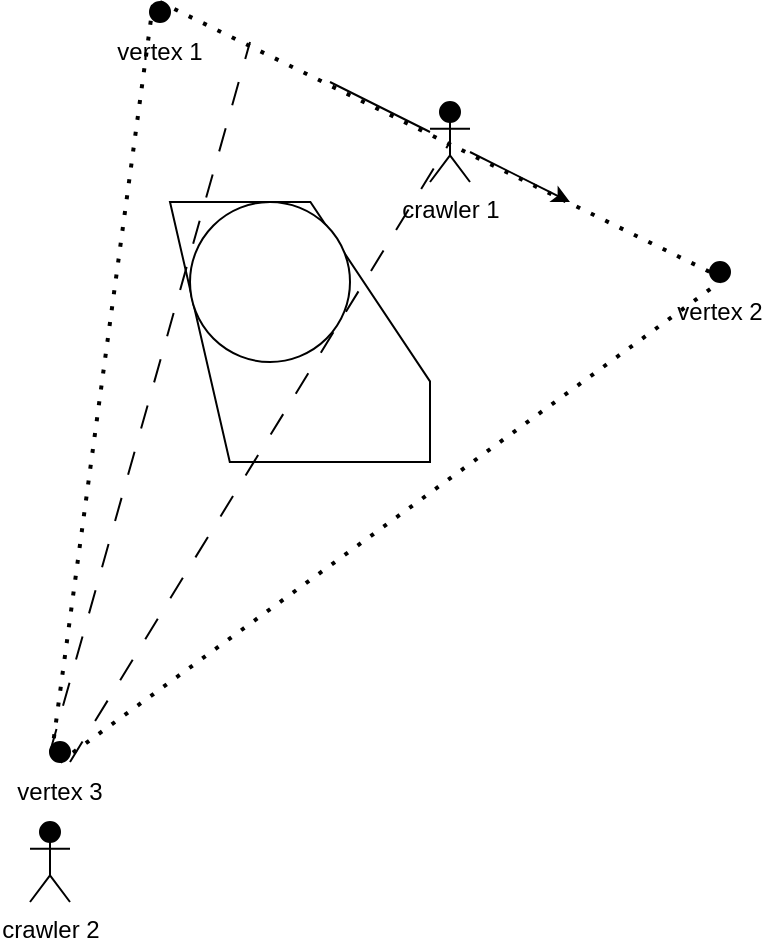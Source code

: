 <mxfile>
    <diagram id="OeKHbXyreF80L7cJFZtJ" name="Page-1">
        <mxGraphModel dx="641" dy="971" grid="1" gridSize="10" guides="1" tooltips="1" connect="1" arrows="1" fold="1" page="1" pageScale="1" pageWidth="850" pageHeight="1100" math="0" shadow="0">
            <root>
                <mxCell id="0"/>
                <mxCell id="1" parent="0"/>
                <mxCell id="10" value="" style="verticalLabelPosition=bottom;verticalAlign=top;html=1;shape=mxgraph.basic.polygon;polyCoords=[[0.25,0],[0.54,0],[1,0.69],[1,0.75],[1,1],[0.23,1],[0,0],[0,0]];polyline=0;" vertex="1" parent="1">
                    <mxGeometry x="220" y="210" width="130" height="130" as="geometry"/>
                </mxCell>
                <mxCell id="11" value="" style="ellipse;whiteSpace=wrap;html=1;aspect=fixed;" vertex="1" parent="1">
                    <mxGeometry x="230" y="210" width="80" height="80" as="geometry"/>
                </mxCell>
                <mxCell id="12" value="" style="ellipse;fillColor=#000000;" vertex="1" parent="1">
                    <mxGeometry x="210" y="110" width="10" height="10" as="geometry"/>
                </mxCell>
                <mxCell id="13" value="" style="ellipse;fillColor=#000000;" vertex="1" parent="1">
                    <mxGeometry x="490" y="240" width="10" height="10" as="geometry"/>
                </mxCell>
                <mxCell id="14" value="" style="ellipse;fillColor=#000000;" vertex="1" parent="1">
                    <mxGeometry x="160" y="480" width="10" height="10" as="geometry"/>
                </mxCell>
                <mxCell id="16" value="vertex 1" style="text;html=1;strokeColor=none;fillColor=none;align=center;verticalAlign=middle;whiteSpace=wrap;rounded=0;" vertex="1" parent="1">
                    <mxGeometry x="185" y="120" width="60" height="30" as="geometry"/>
                </mxCell>
                <mxCell id="17" value="vertex 2" style="text;html=1;strokeColor=none;fillColor=none;align=center;verticalAlign=middle;whiteSpace=wrap;rounded=0;" vertex="1" parent="1">
                    <mxGeometry x="465" y="250" width="60" height="30" as="geometry"/>
                </mxCell>
                <mxCell id="18" value="vertex 3" style="text;html=1;strokeColor=none;fillColor=none;align=center;verticalAlign=middle;whiteSpace=wrap;rounded=0;" vertex="1" parent="1">
                    <mxGeometry x="135" y="490" width="60" height="30" as="geometry"/>
                </mxCell>
                <mxCell id="19" value="" style="endArrow=none;dashed=1;html=1;dashPattern=1 3;strokeWidth=2;exitX=0.5;exitY=0;exitDx=0;exitDy=0;entryX=0;entryY=0.5;entryDx=0;entryDy=0;" edge="1" parent="1" source="12" target="13">
                    <mxGeometry width="50" height="50" relative="1" as="geometry">
                        <mxPoint x="300" y="520" as="sourcePoint"/>
                        <mxPoint x="350" y="470" as="targetPoint"/>
                    </mxGeometry>
                </mxCell>
                <mxCell id="20" value="" style="endArrow=none;dashed=1;html=1;dashPattern=1 3;strokeWidth=2;exitX=0;exitY=0;exitDx=0;exitDy=0;entryX=0;entryY=0;entryDx=0;entryDy=0;" edge="1" parent="1" source="12" target="14">
                    <mxGeometry width="50" height="50" relative="1" as="geometry">
                        <mxPoint x="225" y="120" as="sourcePoint"/>
                        <mxPoint x="500" y="255" as="targetPoint"/>
                    </mxGeometry>
                </mxCell>
                <mxCell id="21" value="" style="endArrow=none;dashed=1;html=1;dashPattern=1 3;strokeWidth=2;exitX=0.5;exitY=0;exitDx=0;exitDy=0;entryX=0.5;entryY=1;entryDx=0;entryDy=0;" edge="1" parent="1" source="18" target="13">
                    <mxGeometry width="50" height="50" relative="1" as="geometry">
                        <mxPoint x="221.464" y="121.464" as="sourcePoint"/>
                        <mxPoint x="171.464" y="491.464" as="targetPoint"/>
                    </mxGeometry>
                </mxCell>
                <mxCell id="22" value="crawler 2" style="shape=umlActor;verticalLabelPosition=bottom;verticalAlign=top;html=1;outlineConnect=0;fillColor=#000000;" vertex="1" parent="1">
                    <mxGeometry x="150" y="520" width="20" height="40" as="geometry"/>
                </mxCell>
                <mxCell id="23" value="" style="endArrow=classic;html=1;startArrow=none;" edge="1" parent="1" source="15">
                    <mxGeometry width="50" height="50" relative="1" as="geometry">
                        <mxPoint x="300" y="150" as="sourcePoint"/>
                        <mxPoint x="420" y="210" as="targetPoint"/>
                    </mxGeometry>
                </mxCell>
                <mxCell id="24" value="" style="endArrow=none;html=1;" edge="1" parent="1" target="15">
                    <mxGeometry width="50" height="50" relative="1" as="geometry">
                        <mxPoint x="300" y="150" as="sourcePoint"/>
                        <mxPoint x="420" y="210" as="targetPoint"/>
                    </mxGeometry>
                </mxCell>
                <mxCell id="15" value="crawler 1" style="shape=umlActor;verticalLabelPosition=bottom;verticalAlign=top;html=1;outlineConnect=0;fillColor=#000000;" vertex="1" parent="1">
                    <mxGeometry x="350" y="160" width="20" height="40" as="geometry"/>
                </mxCell>
                <mxCell id="25" value="" style="endArrow=none;dashed=1;html=1;dashPattern=12 12;exitX=0;exitY=0.5;exitDx=0;exitDy=0;" edge="1" parent="1" source="14">
                    <mxGeometry width="50" height="50" relative="1" as="geometry">
                        <mxPoint x="220" y="110" as="sourcePoint"/>
                        <mxPoint x="260" y="130" as="targetPoint"/>
                    </mxGeometry>
                </mxCell>
                <mxCell id="26" value="" style="endArrow=none;dashed=1;html=1;dashPattern=12 12;entryX=0.5;entryY=0.5;entryDx=0;entryDy=0;entryPerimeter=0;" edge="1" parent="1" target="15">
                    <mxGeometry width="50" height="50" relative="1" as="geometry">
                        <mxPoint x="170" y="490" as="sourcePoint"/>
                        <mxPoint x="270" y="140" as="targetPoint"/>
                    </mxGeometry>
                </mxCell>
            </root>
        </mxGraphModel>
    </diagram>
</mxfile>